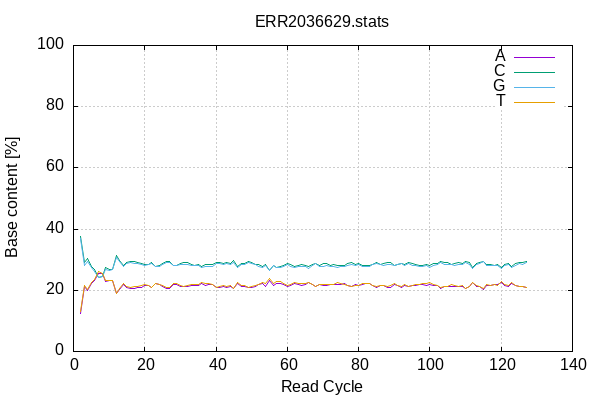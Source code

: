 
            set terminal png size 600,400 truecolor
            set output "ERR2036629-acgt-cycles.png"
            set grid xtics ytics y2tics back lc rgb "#cccccc"
            set style line 1 linecolor rgb "green"
            set style line 2 linecolor rgb "red"
            set style line 3 linecolor rgb "black"
            set style line 4 linecolor rgb "blue"
            set style increment user
            set ylabel "Base content [%]"
            set xlabel "Read Cycle"
            set yrange [0:100]
            set title "ERR2036629.stats" noenhanced
            plot '-' w l ti 'A', '-' w l ti 'C', '-' w l ti 'G', '-' w l ti 'T'
        2	12.56
3	21.28
4	20.05
5	22.28
6	23.36
7	25.42
8	25.49
9	22.75
10	23.21
11	23.11
12	18.92
13	20.21
14	21.85
15	20.87
16	20.58
17	20.74
18	20.77
19	21.07
20	21.57
21	21.51
22	20.87
23	22.18
24	22.00
25	21.28
26	20.53
27	20.57
28	21.77
29	21.82
30	21.21
31	21.26
32	21.14
33	21.51
34	21.65
35	21.55
36	22.19
37	21.65
38	21.81
39	21.74
40	21.01
41	20.95
42	21.08
43	21.03
44	21.27
45	20.55
46	22.33
47	21.32
48	21.09
49	20.77
50	21.04
51	21.32
52	21.80
53	22.23
54	21.39
55	23.23
56	21.73
57	22.22
58	22.10
59	21.89
60	21.23
61	21.68
62	22.25
63	21.87
64	21.70
65	21.84
66	22.67
67	21.80
68	21.15
69	21.95
70	21.65
71	21.52
72	21.97
73	22.02
74	22.00
75	21.98
76	22.15
77	21.54
78	21.32
79	21.81
80	21.49
81	21.94
82	22.09
83	22.08
84	21.47
85	20.87
86	21.53
87	21.48
88	21.02
89	20.96
90	21.77
91	21.51
92	21.03
93	21.45
94	21.18
95	21.56
96	21.70
97	21.84
98	21.96
99	21.55
100	21.94
101	21.50
102	21.49
103	20.64
104	21.18
105	21.11
106	21.40
107	21.40
108	21.14
109	21.32
110	20.68
111	21.33
112	22.66
113	21.38
114	21.21
115	20.38
116	21.68
117	21.62
118	21.84
119	21.82
120	22.52
121	21.67
122	21.24
123	22.33
124	21.53
125	21.16
126	21.27
127	20.83
end
2	37.69
3	29.02
4	30.34
5	27.77
6	26.68
7	24.23
8	24.43
9	27.29
10	26.94
11	26.96
12	31.24
13	29.88
14	27.95
15	29.14
16	29.56
17	29.32
18	29.08
19	28.76
20	28.46
21	28.46
22	29.20
23	27.83
24	28.15
25	28.67
26	29.54
27	29.45
28	27.99
29	28.17
30	28.85
31	29.00
32	28.93
33	28.48
34	28.25
35	28.48
36	27.88
37	28.39
38	28.29
39	28.44
40	29.18
41	29.04
42	28.78
43	29.03
44	28.85
45	29.71
46	27.79
47	28.73
48	28.76
49	29.25
50	28.95
51	28.53
52	28.38
53	27.89
54	28.44
55	26.58
56	28.19
57	27.59
58	27.79
59	28.19
60	28.78
61	28.52
62	27.91
63	28.04
64	28.34
65	28.22
66	27.62
67	28.35
68	28.90
69	28.16
70	28.60
71	28.71
72	28.24
73	28.29
74	28.12
75	28.13
76	28.13
77	28.77
78	28.99
79	28.57
80	28.68
81	28.22
82	28.03
83	28.00
84	28.56
85	29.11
86	28.44
87	28.69
88	29.24
89	29.08
90	28.05
91	28.46
92	28.81
93	28.39
94	29.01
95	28.61
96	28.37
97	28.17
98	28.16
99	28.42
100	28.01
101	28.68
102	28.76
103	29.57
104	29.09
105	29.14
106	28.49
107	28.73
108	28.96
109	28.82
110	29.52
111	28.94
112	27.57
113	28.77
114	29.02
115	29.55
116	28.44
117	28.56
118	28.08
119	28.41
120	27.42
121	28.28
122	28.73
123	27.67
124	28.77
125	29.01
126	28.99
127	29.31
end
2	36.84
3	27.99
4	29.38
5	27.46
6	26.27
7	24.05
8	24.47
9	26.81
10	26.62
11	26.72
12	30.82
13	29.48
14	27.94
15	28.78
16	28.99
17	28.85
18	28.88
19	28.48
20	28.21
21	28.43
22	28.89
23	27.72
24	27.94
25	28.35
26	28.94
27	28.97
28	28.11
29	27.96
30	28.42
31	28.38
32	28.51
33	28.25
34	28.10
35	28.06
36	27.40
37	27.88
38	27.80
39	27.82
40	28.77
41	28.88
42	28.54
43	28.80
44	28.42
45	29.11
46	27.45
47	28.52
48	28.57
49	29.03
50	28.84
51	28.46
52	27.94
53	27.44
54	27.95
55	26.48
56	28.00
57	27.38
58	27.30
59	27.72
60	28.45
61	27.93
62	27.29
63	27.83
64	27.81
65	27.76
66	27.04
67	27.97
68	28.79
69	27.87
70	27.90
71	28.00
72	27.91
73	27.70
74	27.45
75	27.65
76	27.69
77	28.13
78	28.30
79	28.06
80	28.35
81	27.77
82	27.63
83	27.86
84	28.38
85	28.87
86	28.53
87	28.24
88	28.51
89	28.52
90	28.04
91	28.45
92	28.86
93	28.17
94	28.71
95	28.16
96	28.18
97	27.93
98	27.79
99	27.97
100	27.51
101	27.99
102	28.28
103	29.01
104	28.43
105	28.47
106	28.28
107	28.24
108	28.51
109	28.37
110	29.24
111	28.51
112	27.23
113	28.37
114	28.63
115	29.54
116	28.09
117	28.08
118	28.07
119	28.13
120	27.21
121	28.06
122	28.58
123	27.44
124	28.20
125	28.62
126	28.54
127	28.96
end
2	12.91
3	21.71
4	20.23
5	22.49
6	23.69
7	26.29
8	25.62
9	23.15
10	23.24
11	23.21
12	19.02
13	20.44
14	22.26
15	21.22
16	20.88
17	21.08
18	21.27
19	21.69
20	21.77
21	21.59
22	21.05
23	22.27
24	21.92
25	21.71
26	20.98
27	21.01
28	22.12
29	22.06
30	21.52
31	21.36
32	21.42
33	21.76
34	22.01
35	21.91
36	22.53
37	22.07
38	22.10
39	22.00
40	21.04
41	21.13
42	21.61
43	21.15
44	21.46
45	20.63
46	22.42
47	21.43
48	21.57
49	20.95
50	21.17
51	21.70
52	21.88
53	22.45
54	22.21
55	23.71
56	22.09
57	22.81
58	22.80
59	22.20
60	21.53
61	21.87
62	22.55
63	22.26
64	22.15
65	22.18
66	22.67
67	21.88
68	21.17
69	22.02
70	21.85
71	21.77
72	21.88
73	21.99
74	22.42
75	22.24
76	22.03
77	21.56
78	21.38
79	21.57
80	21.49
81	22.07
82	22.25
83	22.06
84	21.58
85	21.15
86	21.50
87	21.58
88	21.22
89	21.44
90	22.14
91	21.58
92	21.30
93	21.99
94	21.10
95	21.68
96	21.75
97	22.05
98	22.08
99	22.06
100	22.53
101	21.83
102	21.47
103	20.78
104	21.31
105	21.28
106	21.83
107	21.64
108	21.39
109	21.49
110	20.57
111	21.22
112	22.54
113	21.48
114	21.14
115	20.53
116	21.79
117	21.73
118	22.01
119	21.64
120	22.85
121	21.98
122	21.45
123	22.56
124	21.50
125	21.21
126	21.20
127	20.90
end
